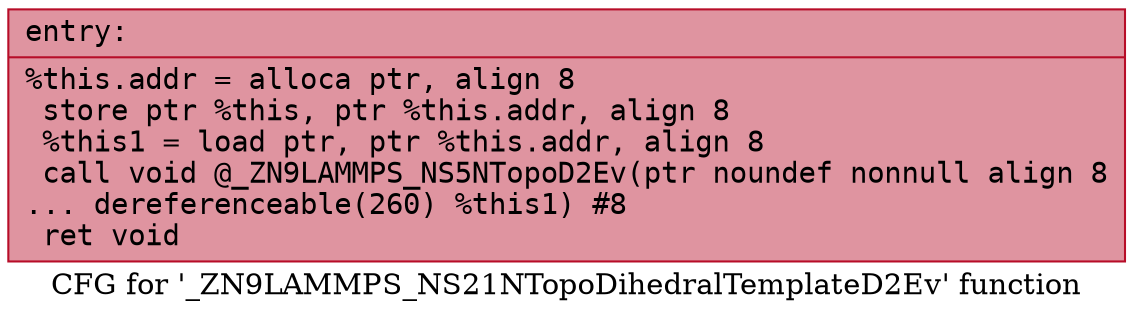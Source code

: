 digraph "CFG for '_ZN9LAMMPS_NS21NTopoDihedralTemplateD2Ev' function" {
	label="CFG for '_ZN9LAMMPS_NS21NTopoDihedralTemplateD2Ev' function";

	Node0x55584a9425a0 [shape=record,color="#b70d28ff", style=filled, fillcolor="#b70d2870" fontname="Courier",label="{entry:\l|  %this.addr = alloca ptr, align 8\l  store ptr %this, ptr %this.addr, align 8\l  %this1 = load ptr, ptr %this.addr, align 8\l  call void @_ZN9LAMMPS_NS5NTopoD2Ev(ptr noundef nonnull align 8\l... dereferenceable(260) %this1) #8\l  ret void\l}"];
}
